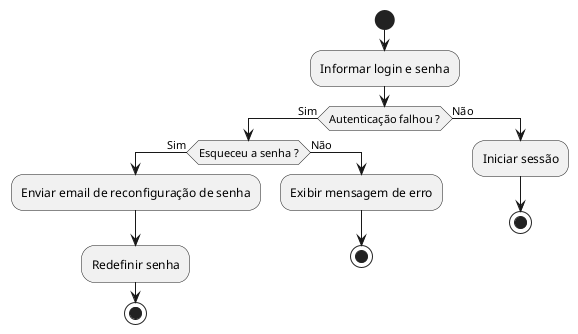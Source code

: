 @startuml
start
:Informar login e senha;
if (Autenticação falhou ?) then (Sim)
    if (Esqueceu a senha ?) then (Sim)
        :Enviar email de reconfiguração de senha;
        :Redefinir senha;
        stop
    else (Não)
    :Exibir mensagem de erro;
        stop
    endif
else (Não)
:Iniciar sessão;
stop
@enduml